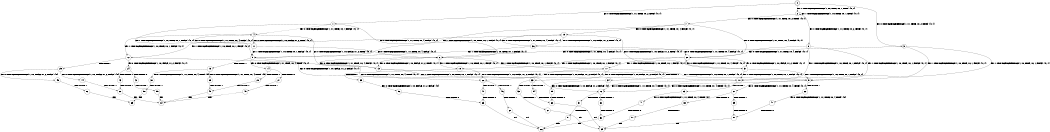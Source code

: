 digraph BCG {
size = "7, 10.5";
center = TRUE;
node [shape = circle];
0 [peripheries = 2];
0 -> 1 [label = "EX !0 !ATOMIC_EXCH_BRANCH (1, +1, TRUE, +0, 2, TRUE) !{0, 1}"];
0 -> 2 [label = "EX !1 !ATOMIC_EXCH_BRANCH (1, +0, TRUE, +0, 1, TRUE) !{0, 1}"];
0 -> 3 [label = "EX !0 !ATOMIC_EXCH_BRANCH (1, +1, TRUE, +0, 2, TRUE) !{0, 1}"];
1 -> 4 [label = "EX !0 !ATOMIC_EXCH_BRANCH (1, +1, TRUE, +0, 4, FALSE) !{0, 1}"];
1 -> 5 [label = "EX !1 !ATOMIC_EXCH_BRANCH (1, +0, TRUE, +0, 1, FALSE) !{0, 1}"];
1 -> 6 [label = "EX !0 !ATOMIC_EXCH_BRANCH (1, +1, TRUE, +0, 4, FALSE) !{0, 1}"];
2 -> 2 [label = "EX !1 !ATOMIC_EXCH_BRANCH (1, +0, TRUE, +0, 1, TRUE) !{0, 1}"];
2 -> 7 [label = "EX !0 !ATOMIC_EXCH_BRANCH (1, +1, TRUE, +0, 2, TRUE) !{0, 1}"];
2 -> 8 [label = "EX !0 !ATOMIC_EXCH_BRANCH (1, +1, TRUE, +0, 2, TRUE) !{0, 1}"];
3 -> 9 [label = "EX !1 !ATOMIC_EXCH_BRANCH (1, +0, TRUE, +0, 1, FALSE) !{0, 1}"];
3 -> 6 [label = "EX !0 !ATOMIC_EXCH_BRANCH (1, +1, TRUE, +0, 4, FALSE) !{0, 1}"];
3 -> 10 [label = "EX !1 !ATOMIC_EXCH_BRANCH (1, +0, TRUE, +0, 1, FALSE) !{0, 1}"];
4 -> 11 [label = "EX !0 !ATOMIC_EXCH_BRANCH (1, +0, FALSE, +1, 2, TRUE) !{0, 1}"];
4 -> 12 [label = "EX !1 !ATOMIC_EXCH_BRANCH (1, +0, TRUE, +0, 1, FALSE) !{0, 1}"];
4 -> 13 [label = "EX !0 !ATOMIC_EXCH_BRANCH (1, +0, FALSE, +1, 2, TRUE) !{0, 1}"];
5 -> 14 [label = "EX !0 !ATOMIC_EXCH_BRANCH (1, +1, TRUE, +0, 4, TRUE) !{0, 1}"];
5 -> 15 [label = "TERMINATE !1"];
5 -> 16 [label = "EX !0 !ATOMIC_EXCH_BRANCH (1, +1, TRUE, +0, 4, TRUE) !{0, 1}"];
6 -> 17 [label = "EX !1 !ATOMIC_EXCH_BRANCH (1, +0, TRUE, +0, 1, FALSE) !{0, 1}"];
6 -> 13 [label = "EX !0 !ATOMIC_EXCH_BRANCH (1, +0, FALSE, +1, 2, TRUE) !{0, 1}"];
6 -> 18 [label = "EX !1 !ATOMIC_EXCH_BRANCH (1, +0, TRUE, +0, 1, FALSE) !{0, 1}"];
7 -> 19 [label = "EX !0 !ATOMIC_EXCH_BRANCH (1, +1, TRUE, +0, 4, FALSE) !{0, 1}"];
7 -> 5 [label = "EX !1 !ATOMIC_EXCH_BRANCH (1, +0, TRUE, +0, 1, FALSE) !{0, 1}"];
7 -> 20 [label = "EX !0 !ATOMIC_EXCH_BRANCH (1, +1, TRUE, +0, 4, FALSE) !{0, 1}"];
8 -> 9 [label = "EX !1 !ATOMIC_EXCH_BRANCH (1, +0, TRUE, +0, 1, FALSE) !{0, 1}"];
8 -> 20 [label = "EX !0 !ATOMIC_EXCH_BRANCH (1, +1, TRUE, +0, 4, FALSE) !{0, 1}"];
8 -> 10 [label = "EX !1 !ATOMIC_EXCH_BRANCH (1, +0, TRUE, +0, 1, FALSE) !{0, 1}"];
9 -> 21 [label = "EX !0 !ATOMIC_EXCH_BRANCH (1, +1, TRUE, +0, 4, TRUE) !{0, 1}"];
9 -> 22 [label = "TERMINATE !1"];
9 -> 16 [label = "EX !0 !ATOMIC_EXCH_BRANCH (1, +1, TRUE, +0, 4, TRUE) !{0, 1}"];
10 -> 16 [label = "EX !0 !ATOMIC_EXCH_BRANCH (1, +1, TRUE, +0, 4, TRUE) !{0, 1}"];
10 -> 23 [label = "TERMINATE !1"];
11 -> 4 [label = "EX !0 !ATOMIC_EXCH_BRANCH (1, +1, TRUE, +0, 4, FALSE) !{0, 1}"];
11 -> 5 [label = "EX !1 !ATOMIC_EXCH_BRANCH (1, +0, TRUE, +0, 1, FALSE) !{0, 1}"];
11 -> 6 [label = "EX !0 !ATOMIC_EXCH_BRANCH (1, +1, TRUE, +0, 4, FALSE) !{0, 1}"];
12 -> 24 [label = "EX !0 !ATOMIC_EXCH_BRANCH (1, +0, FALSE, +1, 2, FALSE) !{0, 1}"];
12 -> 25 [label = "TERMINATE !1"];
12 -> 26 [label = "EX !0 !ATOMIC_EXCH_BRANCH (1, +0, FALSE, +1, 2, FALSE) !{0, 1}"];
13 -> 9 [label = "EX !1 !ATOMIC_EXCH_BRANCH (1, +0, TRUE, +0, 1, FALSE) !{0, 1}"];
13 -> 6 [label = "EX !0 !ATOMIC_EXCH_BRANCH (1, +1, TRUE, +0, 4, FALSE) !{0, 1}"];
13 -> 10 [label = "EX !1 !ATOMIC_EXCH_BRANCH (1, +0, TRUE, +0, 1, FALSE) !{0, 1}"];
14 -> 27 [label = "TERMINATE !0"];
14 -> 28 [label = "TERMINATE !1"];
15 -> 29 [label = "EX !0 !ATOMIC_EXCH_BRANCH (1, +1, TRUE, +0, 4, TRUE) !{0}"];
15 -> 30 [label = "EX !0 !ATOMIC_EXCH_BRANCH (1, +1, TRUE, +0, 4, TRUE) !{0}"];
16 -> 31 [label = "TERMINATE !0"];
16 -> 32 [label = "TERMINATE !1"];
17 -> 33 [label = "EX !0 !ATOMIC_EXCH_BRANCH (1, +0, FALSE, +1, 2, FALSE) !{0, 1}"];
17 -> 34 [label = "TERMINATE !1"];
17 -> 26 [label = "EX !0 !ATOMIC_EXCH_BRANCH (1, +0, FALSE, +1, 2, FALSE) !{0, 1}"];
18 -> 26 [label = "EX !0 !ATOMIC_EXCH_BRANCH (1, +0, FALSE, +1, 2, FALSE) !{0, 1}"];
18 -> 35 [label = "TERMINATE !1"];
19 -> 36 [label = "EX !0 !ATOMIC_EXCH_BRANCH (1, +0, FALSE, +1, 2, TRUE) !{0, 1}"];
19 -> 12 [label = "EX !1 !ATOMIC_EXCH_BRANCH (1, +0, TRUE, +0, 1, FALSE) !{0, 1}"];
19 -> 37 [label = "EX !0 !ATOMIC_EXCH_BRANCH (1, +0, FALSE, +1, 2, TRUE) !{0, 1}"];
20 -> 17 [label = "EX !1 !ATOMIC_EXCH_BRANCH (1, +0, TRUE, +0, 1, FALSE) !{0, 1}"];
20 -> 37 [label = "EX !0 !ATOMIC_EXCH_BRANCH (1, +0, FALSE, +1, 2, TRUE) !{0, 1}"];
20 -> 18 [label = "EX !1 !ATOMIC_EXCH_BRANCH (1, +0, TRUE, +0, 1, FALSE) !{0, 1}"];
21 -> 38 [label = "TERMINATE !0"];
21 -> 39 [label = "TERMINATE !1"];
22 -> 40 [label = "EX !0 !ATOMIC_EXCH_BRANCH (1, +1, TRUE, +0, 4, TRUE) !{0}"];
23 -> 41 [label = "EX !0 !ATOMIC_EXCH_BRANCH (1, +1, TRUE, +0, 4, TRUE) !{0}"];
24 -> 42 [label = "TERMINATE !0"];
24 -> 43 [label = "TERMINATE !1"];
25 -> 44 [label = "EX !0 !ATOMIC_EXCH_BRANCH (1, +0, FALSE, +1, 2, FALSE) !{0}"];
25 -> 45 [label = "EX !0 !ATOMIC_EXCH_BRANCH (1, +0, FALSE, +1, 2, FALSE) !{0}"];
26 -> 46 [label = "TERMINATE !0"];
26 -> 47 [label = "TERMINATE !1"];
27 -> 48 [label = "TERMINATE !1"];
28 -> 49 [label = "TERMINATE !0"];
29 -> 49 [label = "TERMINATE !0"];
30 -> 50 [label = "TERMINATE !0"];
31 -> 51 [label = "TERMINATE !1"];
32 -> 52 [label = "TERMINATE !0"];
33 -> 53 [label = "TERMINATE !0"];
33 -> 54 [label = "TERMINATE !1"];
34 -> 55 [label = "EX !0 !ATOMIC_EXCH_BRANCH (1, +0, FALSE, +1, 2, FALSE) !{0}"];
35 -> 56 [label = "EX !0 !ATOMIC_EXCH_BRANCH (1, +0, FALSE, +1, 2, FALSE) !{0}"];
36 -> 19 [label = "EX !0 !ATOMIC_EXCH_BRANCH (1, +1, TRUE, +0, 4, FALSE) !{0, 1}"];
36 -> 5 [label = "EX !1 !ATOMIC_EXCH_BRANCH (1, +0, TRUE, +0, 1, FALSE) !{0, 1}"];
36 -> 20 [label = "EX !0 !ATOMIC_EXCH_BRANCH (1, +1, TRUE, +0, 4, FALSE) !{0, 1}"];
37 -> 9 [label = "EX !1 !ATOMIC_EXCH_BRANCH (1, +0, TRUE, +0, 1, FALSE) !{0, 1}"];
37 -> 20 [label = "EX !0 !ATOMIC_EXCH_BRANCH (1, +1, TRUE, +0, 4, FALSE) !{0, 1}"];
37 -> 10 [label = "EX !1 !ATOMIC_EXCH_BRANCH (1, +0, TRUE, +0, 1, FALSE) !{0, 1}"];
38 -> 57 [label = "TERMINATE !1"];
39 -> 58 [label = "TERMINATE !0"];
40 -> 58 [label = "TERMINATE !0"];
41 -> 52 [label = "TERMINATE !0"];
42 -> 59 [label = "TERMINATE !1"];
43 -> 60 [label = "TERMINATE !0"];
44 -> 60 [label = "TERMINATE !0"];
45 -> 61 [label = "TERMINATE !0"];
46 -> 62 [label = "TERMINATE !1"];
47 -> 63 [label = "TERMINATE !0"];
48 -> 64 [label = "exit"];
49 -> 64 [label = "exit"];
50 -> 65 [label = "exit"];
51 -> 66 [label = "exit"];
52 -> 66 [label = "exit"];
53 -> 67 [label = "TERMINATE !1"];
54 -> 68 [label = "TERMINATE !0"];
55 -> 68 [label = "TERMINATE !0"];
56 -> 63 [label = "TERMINATE !0"];
57 -> 69 [label = "exit"];
58 -> 69 [label = "exit"];
59 -> 64 [label = "exit"];
60 -> 64 [label = "exit"];
61 -> 65 [label = "exit"];
62 -> 66 [label = "exit"];
63 -> 66 [label = "exit"];
67 -> 69 [label = "exit"];
68 -> 69 [label = "exit"];
}
